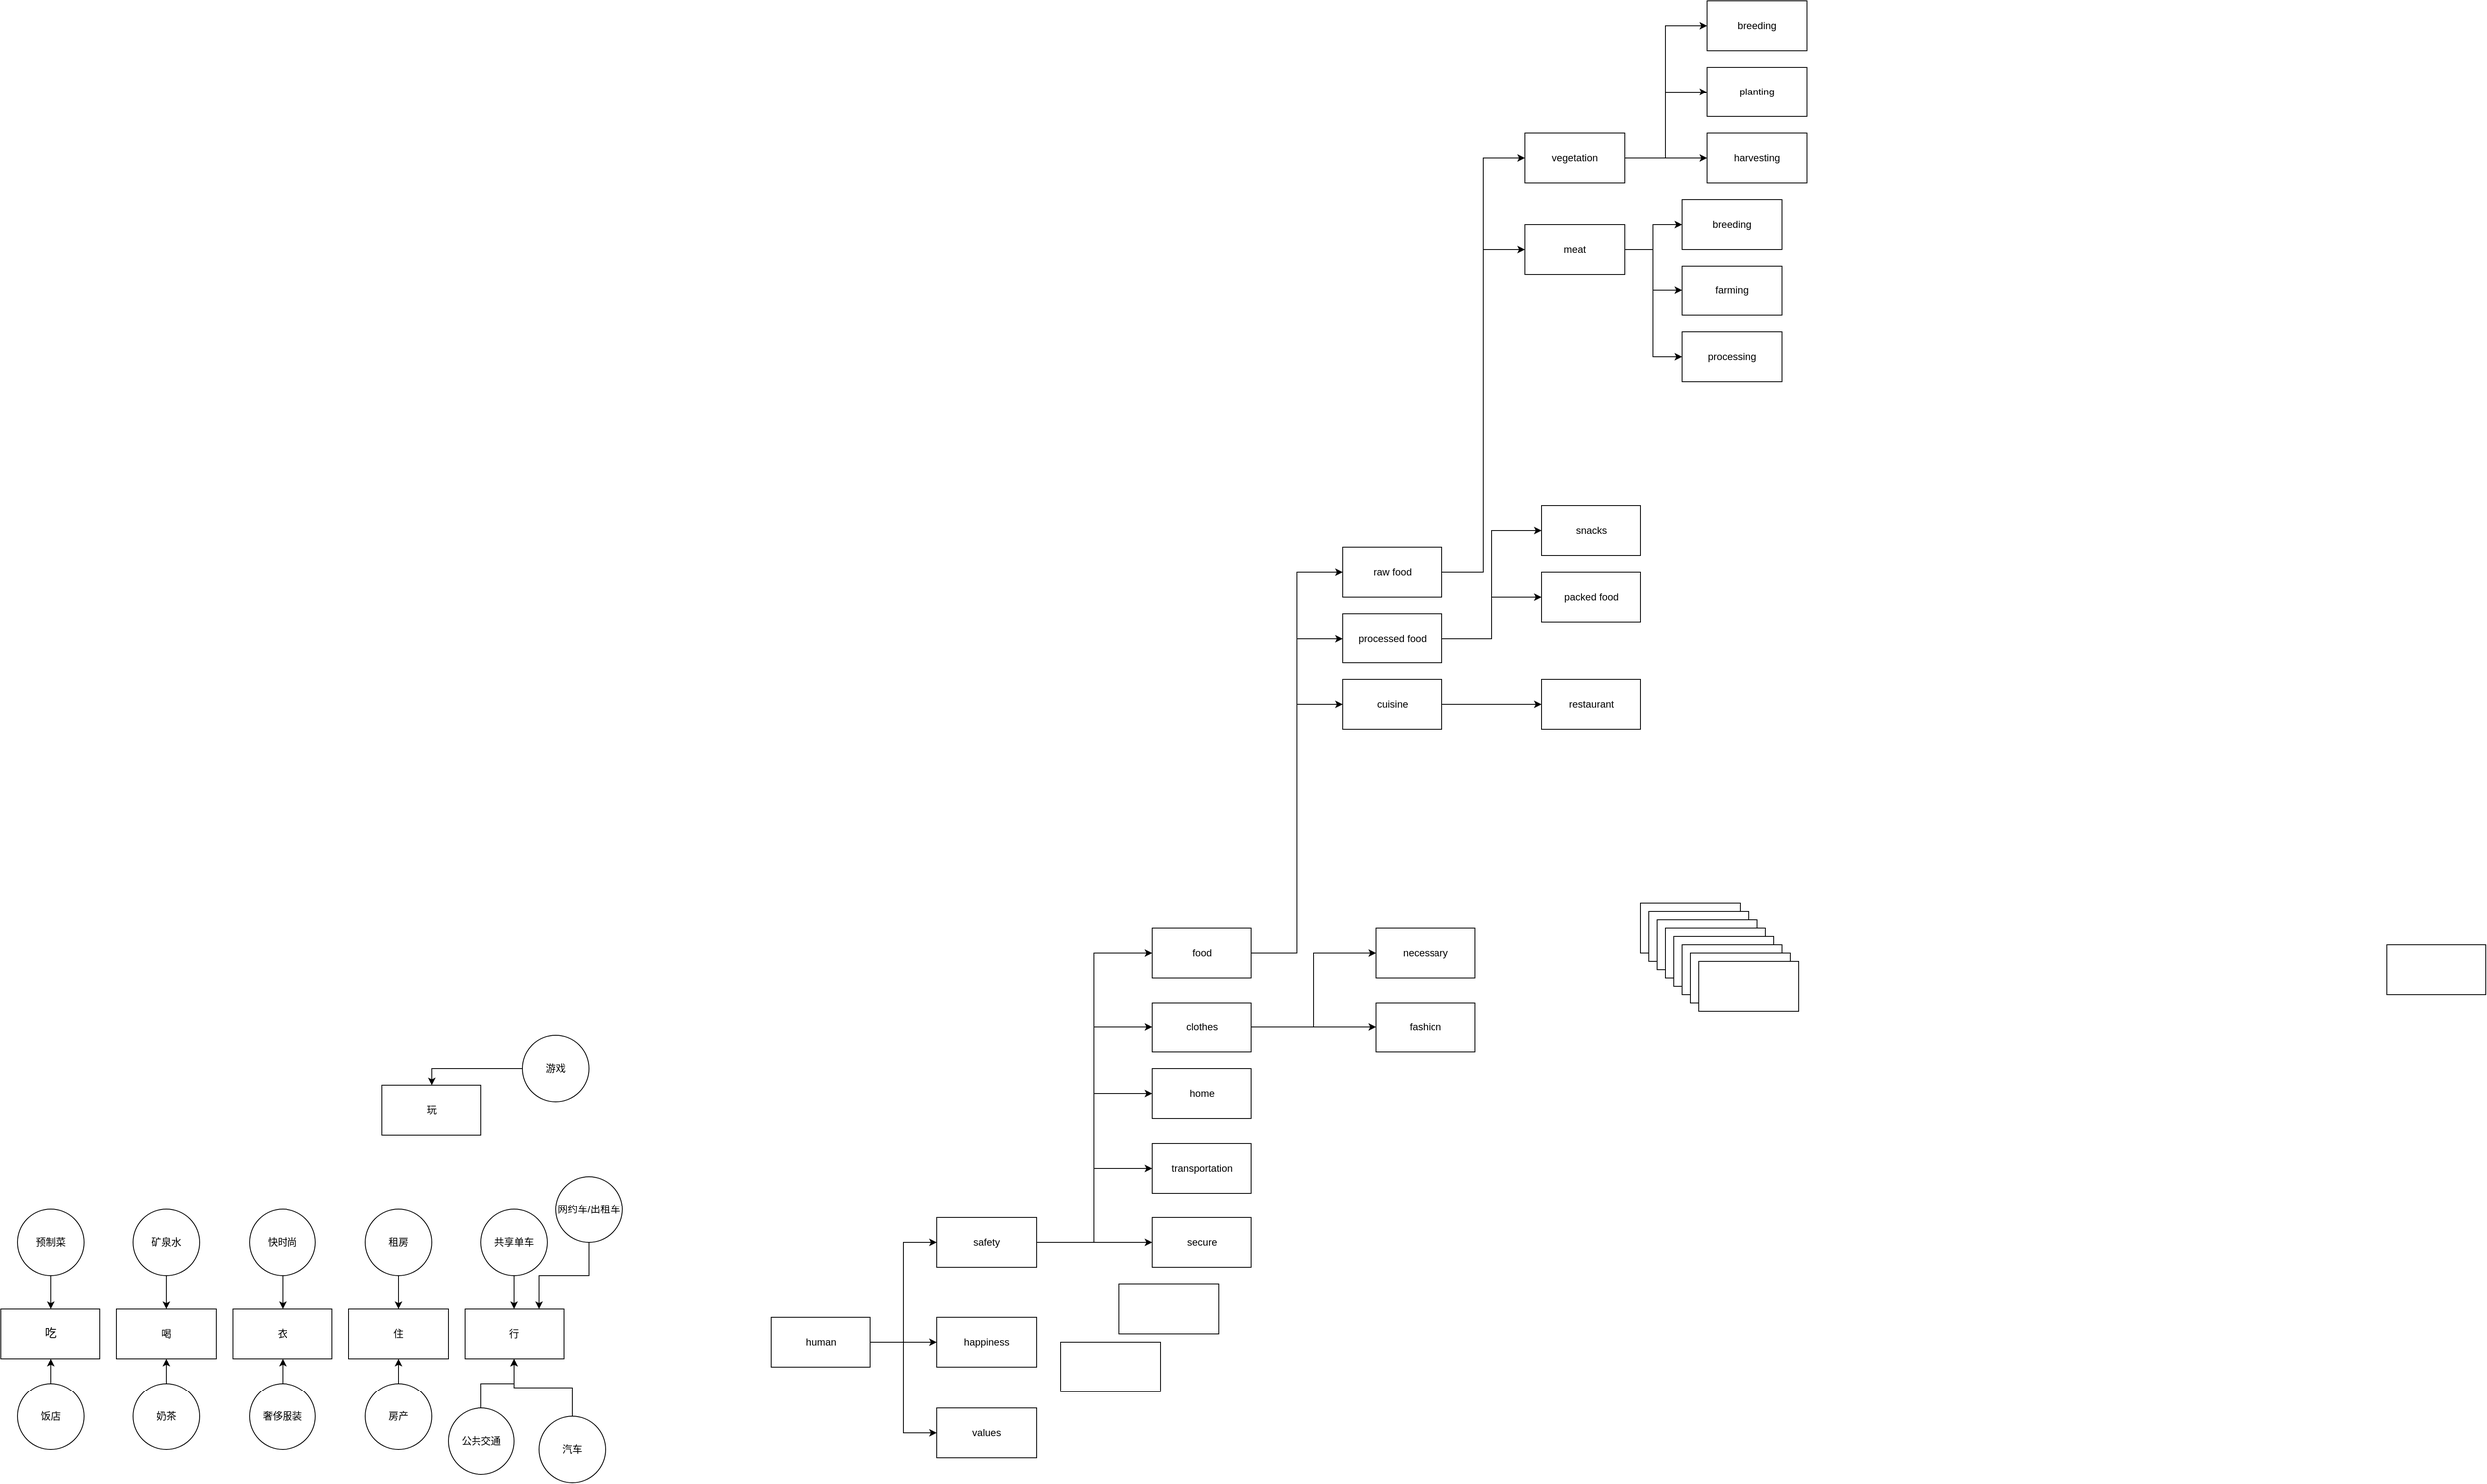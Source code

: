 <mxfile version="24.8.4">
  <diagram name="第 1 页" id="bKC5QmhDBSJt0FXYR_QA">
    <mxGraphModel dx="4406" dy="5330" grid="1" gridSize="10" guides="1" tooltips="1" connect="1" arrows="1" fold="1" page="1" pageScale="1" pageWidth="3300" pageHeight="4681" math="0" shadow="0">
      <root>
        <mxCell id="0" />
        <mxCell id="1" parent="0" />
        <mxCell id="_Jt70skvFzHEWjwzI6Lq-7" value="玩" style="whiteSpace=wrap;html=1;" parent="1" vertex="1">
          <mxGeometry x="-400" y="450" width="120" height="60" as="geometry" />
        </mxCell>
        <mxCell id="_Jt70skvFzHEWjwzI6Lq-33" style="edgeStyle=orthogonalEdgeStyle;rounded=0;orthogonalLoop=1;jettySize=auto;html=1;entryX=0.5;entryY=0;entryDx=0;entryDy=0;" parent="1" source="_Jt70skvFzHEWjwzI6Lq-32" target="_Jt70skvFzHEWjwzI6Lq-7" edge="1">
          <mxGeometry relative="1" as="geometry" />
        </mxCell>
        <mxCell id="_Jt70skvFzHEWjwzI6Lq-32" value="游戏" style="ellipse;whiteSpace=wrap;html=1;" parent="1" vertex="1">
          <mxGeometry x="-230" y="390" width="80" height="80" as="geometry" />
        </mxCell>
        <mxCell id="nXqNh91f3k578FwpFISp-6" style="edgeStyle=orthogonalEdgeStyle;rounded=0;orthogonalLoop=1;jettySize=auto;html=1;entryX=0;entryY=0.5;entryDx=0;entryDy=0;" edge="1" parent="1" source="nXqNh91f3k578FwpFISp-1" target="nXqNh91f3k578FwpFISp-2">
          <mxGeometry relative="1" as="geometry" />
        </mxCell>
        <mxCell id="nXqNh91f3k578FwpFISp-7" style="edgeStyle=orthogonalEdgeStyle;rounded=0;orthogonalLoop=1;jettySize=auto;html=1;entryX=0;entryY=0.5;entryDx=0;entryDy=0;" edge="1" parent="1" source="nXqNh91f3k578FwpFISp-1" target="nXqNh91f3k578FwpFISp-3">
          <mxGeometry relative="1" as="geometry" />
        </mxCell>
        <mxCell id="nXqNh91f3k578FwpFISp-8" style="edgeStyle=orthogonalEdgeStyle;rounded=0;orthogonalLoop=1;jettySize=auto;html=1;entryX=0;entryY=0.5;entryDx=0;entryDy=0;" edge="1" parent="1" source="nXqNh91f3k578FwpFISp-1" target="nXqNh91f3k578FwpFISp-4">
          <mxGeometry relative="1" as="geometry" />
        </mxCell>
        <mxCell id="nXqNh91f3k578FwpFISp-1" value="human" style="rounded=0;whiteSpace=wrap;html=1;" vertex="1" parent="1">
          <mxGeometry x="70" y="730" width="120" height="60" as="geometry" />
        </mxCell>
        <mxCell id="nXqNh91f3k578FwpFISp-10" value="" style="edgeStyle=orthogonalEdgeStyle;rounded=0;orthogonalLoop=1;jettySize=auto;html=1;entryX=0;entryY=0.5;entryDx=0;entryDy=0;" edge="1" parent="1" source="nXqNh91f3k578FwpFISp-2" target="nXqNh91f3k578FwpFISp-9">
          <mxGeometry relative="1" as="geometry" />
        </mxCell>
        <mxCell id="nXqNh91f3k578FwpFISp-29" style="edgeStyle=orthogonalEdgeStyle;rounded=0;orthogonalLoop=1;jettySize=auto;html=1;entryX=0;entryY=0.5;entryDx=0;entryDy=0;" edge="1" parent="1" source="nXqNh91f3k578FwpFISp-2" target="nXqNh91f3k578FwpFISp-28">
          <mxGeometry relative="1" as="geometry" />
        </mxCell>
        <mxCell id="nXqNh91f3k578FwpFISp-59" style="edgeStyle=orthogonalEdgeStyle;rounded=0;orthogonalLoop=1;jettySize=auto;html=1;entryX=0;entryY=0.5;entryDx=0;entryDy=0;" edge="1" parent="1" source="nXqNh91f3k578FwpFISp-2" target="nXqNh91f3k578FwpFISp-24">
          <mxGeometry relative="1" as="geometry" />
        </mxCell>
        <mxCell id="nXqNh91f3k578FwpFISp-60" style="edgeStyle=orthogonalEdgeStyle;rounded=0;orthogonalLoop=1;jettySize=auto;html=1;entryX=0;entryY=0.5;entryDx=0;entryDy=0;" edge="1" parent="1" source="nXqNh91f3k578FwpFISp-2" target="nXqNh91f3k578FwpFISp-23">
          <mxGeometry relative="1" as="geometry" />
        </mxCell>
        <mxCell id="nXqNh91f3k578FwpFISp-61" style="edgeStyle=orthogonalEdgeStyle;rounded=0;orthogonalLoop=1;jettySize=auto;html=1;entryX=0;entryY=0.5;entryDx=0;entryDy=0;" edge="1" parent="1" source="nXqNh91f3k578FwpFISp-2" target="nXqNh91f3k578FwpFISp-22">
          <mxGeometry relative="1" as="geometry" />
        </mxCell>
        <mxCell id="nXqNh91f3k578FwpFISp-2" value="safety" style="rounded=0;whiteSpace=wrap;html=1;" vertex="1" parent="1">
          <mxGeometry x="270" y="610" width="120" height="60" as="geometry" />
        </mxCell>
        <mxCell id="nXqNh91f3k578FwpFISp-3" value="happiness" style="rounded=0;whiteSpace=wrap;html=1;" vertex="1" parent="1">
          <mxGeometry x="270" y="730" width="120" height="60" as="geometry" />
        </mxCell>
        <mxCell id="nXqNh91f3k578FwpFISp-4" value="values" style="rounded=0;whiteSpace=wrap;html=1;" vertex="1" parent="1">
          <mxGeometry x="270" y="840" width="120" height="60" as="geometry" />
        </mxCell>
        <mxCell id="nXqNh91f3k578FwpFISp-62" style="edgeStyle=orthogonalEdgeStyle;rounded=0;orthogonalLoop=1;jettySize=auto;html=1;entryX=0;entryY=0.5;entryDx=0;entryDy=0;" edge="1" parent="1" source="nXqNh91f3k578FwpFISp-9" target="nXqNh91f3k578FwpFISp-26">
          <mxGeometry relative="1" as="geometry" />
        </mxCell>
        <mxCell id="nXqNh91f3k578FwpFISp-63" style="edgeStyle=orthogonalEdgeStyle;rounded=0;orthogonalLoop=1;jettySize=auto;html=1;entryX=0;entryY=0.5;entryDx=0;entryDy=0;" edge="1" parent="1" source="nXqNh91f3k578FwpFISp-9" target="nXqNh91f3k578FwpFISp-25">
          <mxGeometry relative="1" as="geometry" />
        </mxCell>
        <mxCell id="nXqNh91f3k578FwpFISp-69" value="" style="edgeStyle=orthogonalEdgeStyle;rounded=0;orthogonalLoop=1;jettySize=auto;html=1;entryX=0;entryY=0.5;entryDx=0;entryDy=0;" edge="1" parent="1" source="nXqNh91f3k578FwpFISp-9" target="nXqNh91f3k578FwpFISp-68">
          <mxGeometry relative="1" as="geometry" />
        </mxCell>
        <mxCell id="nXqNh91f3k578FwpFISp-9" value="food" style="rounded=0;whiteSpace=wrap;html=1;" vertex="1" parent="1">
          <mxGeometry x="530" y="260" width="120" height="60" as="geometry" />
        </mxCell>
        <mxCell id="nXqNh91f3k578FwpFISp-11" value="" style="rounded=0;whiteSpace=wrap;html=1;" vertex="1" parent="1">
          <mxGeometry x="420" y="760" width="120" height="60" as="geometry" />
        </mxCell>
        <mxCell id="nXqNh91f3k578FwpFISp-12" value="" style="rounded=0;whiteSpace=wrap;html=1;" vertex="1" parent="1">
          <mxGeometry x="420" y="760" width="120" height="60" as="geometry" />
        </mxCell>
        <mxCell id="nXqNh91f3k578FwpFISp-13" value="" style="rounded=0;whiteSpace=wrap;html=1;" vertex="1" parent="1">
          <mxGeometry x="1120" y="230" width="120" height="60" as="geometry" />
        </mxCell>
        <mxCell id="nXqNh91f3k578FwpFISp-14" value="farming" style="rounded=0;whiteSpace=wrap;html=1;" vertex="1" parent="1">
          <mxGeometry x="1170" y="-540" width="120" height="60" as="geometry" />
        </mxCell>
        <mxCell id="nXqNh91f3k578FwpFISp-15" value="breeding" style="rounded=0;whiteSpace=wrap;html=1;" vertex="1" parent="1">
          <mxGeometry x="1170" y="-620" width="120" height="60" as="geometry" />
        </mxCell>
        <mxCell id="nXqNh91f3k578FwpFISp-17" value="harvesting" style="rounded=0;whiteSpace=wrap;html=1;" vertex="1" parent="1">
          <mxGeometry x="1200" y="-700" width="120" height="60" as="geometry" />
        </mxCell>
        <mxCell id="nXqNh91f3k578FwpFISp-18" value="planting" style="rounded=0;whiteSpace=wrap;html=1;" vertex="1" parent="1">
          <mxGeometry x="1200" y="-780" width="120" height="60" as="geometry" />
        </mxCell>
        <mxCell id="nXqNh91f3k578FwpFISp-19" value="breeding" style="rounded=0;whiteSpace=wrap;html=1;" vertex="1" parent="1">
          <mxGeometry x="1200" y="-860" width="120" height="60" as="geometry" />
        </mxCell>
        <mxCell id="nXqNh91f3k578FwpFISp-76" style="edgeStyle=orthogonalEdgeStyle;rounded=0;orthogonalLoop=1;jettySize=auto;html=1;entryX=0;entryY=0.5;entryDx=0;entryDy=0;" edge="1" parent="1" source="nXqNh91f3k578FwpFISp-21" target="nXqNh91f3k578FwpFISp-15">
          <mxGeometry relative="1" as="geometry" />
        </mxCell>
        <mxCell id="nXqNh91f3k578FwpFISp-89" style="edgeStyle=orthogonalEdgeStyle;rounded=0;orthogonalLoop=1;jettySize=auto;html=1;entryX=0;entryY=0.5;entryDx=0;entryDy=0;" edge="1" parent="1" source="nXqNh91f3k578FwpFISp-21" target="nXqNh91f3k578FwpFISp-14">
          <mxGeometry relative="1" as="geometry" />
        </mxCell>
        <mxCell id="nXqNh91f3k578FwpFISp-90" style="edgeStyle=orthogonalEdgeStyle;rounded=0;orthogonalLoop=1;jettySize=auto;html=1;entryX=0;entryY=0.5;entryDx=0;entryDy=0;" edge="1" parent="1" source="nXqNh91f3k578FwpFISp-21" target="nXqNh91f3k578FwpFISp-88">
          <mxGeometry relative="1" as="geometry" />
        </mxCell>
        <mxCell id="nXqNh91f3k578FwpFISp-21" value="meat" style="rounded=0;whiteSpace=wrap;html=1;" vertex="1" parent="1">
          <mxGeometry x="980" y="-590" width="120" height="60" as="geometry" />
        </mxCell>
        <mxCell id="nXqNh91f3k578FwpFISp-22" value="transportation" style="rounded=0;whiteSpace=wrap;html=1;" vertex="1" parent="1">
          <mxGeometry x="530" y="520" width="120" height="60" as="geometry" />
        </mxCell>
        <mxCell id="nXqNh91f3k578FwpFISp-23" value="home" style="rounded=0;whiteSpace=wrap;html=1;" vertex="1" parent="1">
          <mxGeometry x="530" y="430" width="120" height="60" as="geometry" />
        </mxCell>
        <mxCell id="nXqNh91f3k578FwpFISp-65" value="" style="edgeStyle=orthogonalEdgeStyle;rounded=0;orthogonalLoop=1;jettySize=auto;html=1;entryX=0;entryY=0.5;entryDx=0;entryDy=0;" edge="1" parent="1" source="nXqNh91f3k578FwpFISp-24" target="nXqNh91f3k578FwpFISp-64">
          <mxGeometry relative="1" as="geometry" />
        </mxCell>
        <mxCell id="nXqNh91f3k578FwpFISp-67" value="" style="edgeStyle=orthogonalEdgeStyle;rounded=0;orthogonalLoop=1;jettySize=auto;html=1;" edge="1" parent="1" source="nXqNh91f3k578FwpFISp-24" target="nXqNh91f3k578FwpFISp-66">
          <mxGeometry relative="1" as="geometry" />
        </mxCell>
        <mxCell id="nXqNh91f3k578FwpFISp-24" value="clothes" style="rounded=0;whiteSpace=wrap;html=1;" vertex="1" parent="1">
          <mxGeometry x="530" y="350" width="120" height="60" as="geometry" />
        </mxCell>
        <mxCell id="nXqNh91f3k578FwpFISp-91" style="edgeStyle=orthogonalEdgeStyle;rounded=0;orthogonalLoop=1;jettySize=auto;html=1;entryX=0;entryY=0.5;entryDx=0;entryDy=0;" edge="1" parent="1" source="nXqNh91f3k578FwpFISp-25" target="nXqNh91f3k578FwpFISp-87">
          <mxGeometry relative="1" as="geometry" />
        </mxCell>
        <mxCell id="nXqNh91f3k578FwpFISp-92" style="edgeStyle=orthogonalEdgeStyle;rounded=0;orthogonalLoop=1;jettySize=auto;html=1;entryX=0;entryY=0.5;entryDx=0;entryDy=0;" edge="1" parent="1" source="nXqNh91f3k578FwpFISp-25" target="nXqNh91f3k578FwpFISp-86">
          <mxGeometry relative="1" as="geometry" />
        </mxCell>
        <mxCell id="nXqNh91f3k578FwpFISp-25" value="processed food" style="rounded=0;whiteSpace=wrap;html=1;" vertex="1" parent="1">
          <mxGeometry x="760" y="-120" width="120" height="60" as="geometry" />
        </mxCell>
        <mxCell id="nXqNh91f3k578FwpFISp-71" value="" style="edgeStyle=orthogonalEdgeStyle;rounded=0;orthogonalLoop=1;jettySize=auto;html=1;entryX=0;entryY=0.5;entryDx=0;entryDy=0;" edge="1" parent="1" source="nXqNh91f3k578FwpFISp-26" target="nXqNh91f3k578FwpFISp-70">
          <mxGeometry relative="1" as="geometry" />
        </mxCell>
        <mxCell id="nXqNh91f3k578FwpFISp-72" style="edgeStyle=orthogonalEdgeStyle;rounded=0;orthogonalLoop=1;jettySize=auto;html=1;entryX=0;entryY=0.5;entryDx=0;entryDy=0;" edge="1" parent="1" source="nXqNh91f3k578FwpFISp-26" target="nXqNh91f3k578FwpFISp-21">
          <mxGeometry relative="1" as="geometry" />
        </mxCell>
        <mxCell id="nXqNh91f3k578FwpFISp-26" value="raw food" style="rounded=0;whiteSpace=wrap;html=1;" vertex="1" parent="1">
          <mxGeometry x="760" y="-200" width="120" height="60" as="geometry" />
        </mxCell>
        <mxCell id="nXqNh91f3k578FwpFISp-27" value="" style="rounded=0;whiteSpace=wrap;html=1;" vertex="1" parent="1">
          <mxGeometry x="490" y="690" width="120" height="60" as="geometry" />
        </mxCell>
        <mxCell id="nXqNh91f3k578FwpFISp-28" value="secure" style="rounded=0;whiteSpace=wrap;html=1;" vertex="1" parent="1">
          <mxGeometry x="530" y="610" width="120" height="60" as="geometry" />
        </mxCell>
        <mxCell id="nXqNh91f3k578FwpFISp-30" value="&lt;p class=&quot;MsoNormal&quot;&gt;&lt;span style=&quot;mso-spacerun:&#39;yes&#39;;font-family:微软雅黑;mso-ascii-font-family:Arial;&lt;br/&gt;mso-hansi-font-family:Arial;mso-bidi-font-family:&#39;Times New Roman&#39;;font-size:10.5pt;&lt;br/&gt;mso-font-kerning:1.0pt;&quot;&gt;吃&lt;/span&gt;&lt;/p&gt;" style="whiteSpace=wrap;html=1;" vertex="1" parent="1">
          <mxGeometry x="-860" y="720" width="120" height="60" as="geometry" />
        </mxCell>
        <mxCell id="nXqNh91f3k578FwpFISp-31" value="喝" style="whiteSpace=wrap;html=1;" vertex="1" parent="1">
          <mxGeometry x="-720" y="720" width="120" height="60" as="geometry" />
        </mxCell>
        <mxCell id="nXqNh91f3k578FwpFISp-32" value="衣" style="whiteSpace=wrap;html=1;" vertex="1" parent="1">
          <mxGeometry x="-580" y="720" width="120" height="60" as="geometry" />
        </mxCell>
        <mxCell id="nXqNh91f3k578FwpFISp-33" value="住" style="whiteSpace=wrap;html=1;" vertex="1" parent="1">
          <mxGeometry x="-440" y="720" width="120" height="60" as="geometry" />
        </mxCell>
        <mxCell id="nXqNh91f3k578FwpFISp-34" value="行" style="whiteSpace=wrap;html=1;" vertex="1" parent="1">
          <mxGeometry x="-300" y="720" width="120" height="60" as="geometry" />
        </mxCell>
        <mxCell id="nXqNh91f3k578FwpFISp-35" value="" style="edgeStyle=orthogonalEdgeStyle;rounded=0;orthogonalLoop=1;jettySize=auto;html=1;" edge="1" parent="1" source="nXqNh91f3k578FwpFISp-36" target="nXqNh91f3k578FwpFISp-30">
          <mxGeometry relative="1" as="geometry" />
        </mxCell>
        <mxCell id="nXqNh91f3k578FwpFISp-36" value="预制菜" style="ellipse;whiteSpace=wrap;html=1;" vertex="1" parent="1">
          <mxGeometry x="-840" y="600" width="80" height="80" as="geometry" />
        </mxCell>
        <mxCell id="nXqNh91f3k578FwpFISp-37" value="" style="edgeStyle=orthogonalEdgeStyle;rounded=0;orthogonalLoop=1;jettySize=auto;html=1;" edge="1" parent="1" source="nXqNh91f3k578FwpFISp-38" target="nXqNh91f3k578FwpFISp-30">
          <mxGeometry relative="1" as="geometry" />
        </mxCell>
        <mxCell id="nXqNh91f3k578FwpFISp-38" value="饭店" style="ellipse;whiteSpace=wrap;html=1;" vertex="1" parent="1">
          <mxGeometry x="-840" y="810" width="80" height="80" as="geometry" />
        </mxCell>
        <mxCell id="nXqNh91f3k578FwpFISp-39" value="" style="edgeStyle=orthogonalEdgeStyle;rounded=0;orthogonalLoop=1;jettySize=auto;html=1;" edge="1" parent="1" source="nXqNh91f3k578FwpFISp-40" target="nXqNh91f3k578FwpFISp-31">
          <mxGeometry relative="1" as="geometry" />
        </mxCell>
        <mxCell id="nXqNh91f3k578FwpFISp-40" value="矿泉水" style="ellipse;whiteSpace=wrap;html=1;" vertex="1" parent="1">
          <mxGeometry x="-700" y="600" width="80" height="80" as="geometry" />
        </mxCell>
        <mxCell id="nXqNh91f3k578FwpFISp-41" value="" style="edgeStyle=orthogonalEdgeStyle;rounded=0;orthogonalLoop=1;jettySize=auto;html=1;" edge="1" parent="1" source="nXqNh91f3k578FwpFISp-42" target="nXqNh91f3k578FwpFISp-31">
          <mxGeometry relative="1" as="geometry" />
        </mxCell>
        <mxCell id="nXqNh91f3k578FwpFISp-42" value="奶茶" style="ellipse;whiteSpace=wrap;html=1;" vertex="1" parent="1">
          <mxGeometry x="-700" y="810" width="80" height="80" as="geometry" />
        </mxCell>
        <mxCell id="nXqNh91f3k578FwpFISp-43" value="" style="edgeStyle=orthogonalEdgeStyle;rounded=0;orthogonalLoop=1;jettySize=auto;html=1;" edge="1" parent="1" source="nXqNh91f3k578FwpFISp-44" target="nXqNh91f3k578FwpFISp-32">
          <mxGeometry relative="1" as="geometry" />
        </mxCell>
        <mxCell id="nXqNh91f3k578FwpFISp-44" value="奢侈服装" style="ellipse;whiteSpace=wrap;html=1;" vertex="1" parent="1">
          <mxGeometry x="-560" y="810" width="80" height="80" as="geometry" />
        </mxCell>
        <mxCell id="nXqNh91f3k578FwpFISp-45" value="" style="edgeStyle=orthogonalEdgeStyle;rounded=0;orthogonalLoop=1;jettySize=auto;html=1;" edge="1" parent="1" source="nXqNh91f3k578FwpFISp-46" target="nXqNh91f3k578FwpFISp-32">
          <mxGeometry relative="1" as="geometry" />
        </mxCell>
        <mxCell id="nXqNh91f3k578FwpFISp-46" value="快时尚" style="ellipse;whiteSpace=wrap;html=1;" vertex="1" parent="1">
          <mxGeometry x="-560" y="600" width="80" height="80" as="geometry" />
        </mxCell>
        <mxCell id="nXqNh91f3k578FwpFISp-47" value="" style="edgeStyle=orthogonalEdgeStyle;rounded=0;orthogonalLoop=1;jettySize=auto;html=1;" edge="1" parent="1" source="nXqNh91f3k578FwpFISp-48" target="nXqNh91f3k578FwpFISp-33">
          <mxGeometry relative="1" as="geometry" />
        </mxCell>
        <mxCell id="nXqNh91f3k578FwpFISp-48" value="租房" style="ellipse;whiteSpace=wrap;html=1;" vertex="1" parent="1">
          <mxGeometry x="-420" y="600" width="80" height="80" as="geometry" />
        </mxCell>
        <mxCell id="nXqNh91f3k578FwpFISp-49" value="" style="edgeStyle=orthogonalEdgeStyle;rounded=0;orthogonalLoop=1;jettySize=auto;html=1;" edge="1" parent="1" source="nXqNh91f3k578FwpFISp-50" target="nXqNh91f3k578FwpFISp-33">
          <mxGeometry relative="1" as="geometry" />
        </mxCell>
        <mxCell id="nXqNh91f3k578FwpFISp-50" value="房产" style="ellipse;whiteSpace=wrap;html=1;" vertex="1" parent="1">
          <mxGeometry x="-420" y="810" width="80" height="80" as="geometry" />
        </mxCell>
        <mxCell id="nXqNh91f3k578FwpFISp-51" value="" style="edgeStyle=orthogonalEdgeStyle;rounded=0;orthogonalLoop=1;jettySize=auto;html=1;" edge="1" parent="1" source="nXqNh91f3k578FwpFISp-52" target="nXqNh91f3k578FwpFISp-34">
          <mxGeometry relative="1" as="geometry" />
        </mxCell>
        <mxCell id="nXqNh91f3k578FwpFISp-52" value="共享单车" style="ellipse;whiteSpace=wrap;html=1;" vertex="1" parent="1">
          <mxGeometry x="-280" y="600" width="80" height="80" as="geometry" />
        </mxCell>
        <mxCell id="nXqNh91f3k578FwpFISp-53" style="edgeStyle=orthogonalEdgeStyle;rounded=0;orthogonalLoop=1;jettySize=auto;html=1;entryX=0.75;entryY=0;entryDx=0;entryDy=0;" edge="1" parent="1" source="nXqNh91f3k578FwpFISp-54" target="nXqNh91f3k578FwpFISp-34">
          <mxGeometry relative="1" as="geometry" />
        </mxCell>
        <mxCell id="nXqNh91f3k578FwpFISp-54" value="网约车/出租车" style="ellipse;whiteSpace=wrap;html=1;" vertex="1" parent="1">
          <mxGeometry x="-190" y="560" width="80" height="80" as="geometry" />
        </mxCell>
        <mxCell id="nXqNh91f3k578FwpFISp-55" value="" style="edgeStyle=orthogonalEdgeStyle;rounded=0;orthogonalLoop=1;jettySize=auto;html=1;" edge="1" parent="1" source="nXqNh91f3k578FwpFISp-56" target="nXqNh91f3k578FwpFISp-34">
          <mxGeometry relative="1" as="geometry" />
        </mxCell>
        <mxCell id="nXqNh91f3k578FwpFISp-56" value="公共交通" style="ellipse;whiteSpace=wrap;html=1;" vertex="1" parent="1">
          <mxGeometry x="-320" y="840" width="80" height="80" as="geometry" />
        </mxCell>
        <mxCell id="nXqNh91f3k578FwpFISp-57" style="edgeStyle=orthogonalEdgeStyle;rounded=0;orthogonalLoop=1;jettySize=auto;html=1;entryX=0.5;entryY=1;entryDx=0;entryDy=0;" edge="1" parent="1" source="nXqNh91f3k578FwpFISp-58" target="nXqNh91f3k578FwpFISp-34">
          <mxGeometry relative="1" as="geometry" />
        </mxCell>
        <mxCell id="nXqNh91f3k578FwpFISp-58" value="汽车" style="ellipse;whiteSpace=wrap;html=1;" vertex="1" parent="1">
          <mxGeometry x="-210" y="850" width="80" height="80" as="geometry" />
        </mxCell>
        <mxCell id="nXqNh91f3k578FwpFISp-64" value="necessary" style="rounded=0;whiteSpace=wrap;html=1;" vertex="1" parent="1">
          <mxGeometry x="800" y="260" width="120" height="60" as="geometry" />
        </mxCell>
        <mxCell id="nXqNh91f3k578FwpFISp-66" value="fashion" style="rounded=0;whiteSpace=wrap;html=1;" vertex="1" parent="1">
          <mxGeometry x="800" y="350" width="120" height="60" as="geometry" />
        </mxCell>
        <mxCell id="nXqNh91f3k578FwpFISp-93" style="edgeStyle=orthogonalEdgeStyle;rounded=0;orthogonalLoop=1;jettySize=auto;html=1;entryX=0;entryY=0.5;entryDx=0;entryDy=0;" edge="1" parent="1" source="nXqNh91f3k578FwpFISp-68" target="nXqNh91f3k578FwpFISp-85">
          <mxGeometry relative="1" as="geometry" />
        </mxCell>
        <mxCell id="nXqNh91f3k578FwpFISp-68" value="cuisine" style="rounded=0;whiteSpace=wrap;html=1;" vertex="1" parent="1">
          <mxGeometry x="760" y="-40" width="120" height="60" as="geometry" />
        </mxCell>
        <mxCell id="nXqNh91f3k578FwpFISp-73" style="edgeStyle=orthogonalEdgeStyle;rounded=0;orthogonalLoop=1;jettySize=auto;html=1;entryX=0;entryY=0.5;entryDx=0;entryDy=0;" edge="1" parent="1" source="nXqNh91f3k578FwpFISp-70" target="nXqNh91f3k578FwpFISp-19">
          <mxGeometry relative="1" as="geometry" />
        </mxCell>
        <mxCell id="nXqNh91f3k578FwpFISp-74" style="edgeStyle=orthogonalEdgeStyle;rounded=0;orthogonalLoop=1;jettySize=auto;html=1;entryX=0;entryY=0.5;entryDx=0;entryDy=0;" edge="1" parent="1" source="nXqNh91f3k578FwpFISp-70" target="nXqNh91f3k578FwpFISp-18">
          <mxGeometry relative="1" as="geometry" />
        </mxCell>
        <mxCell id="nXqNh91f3k578FwpFISp-75" style="edgeStyle=orthogonalEdgeStyle;rounded=0;orthogonalLoop=1;jettySize=auto;html=1;entryX=0;entryY=0.5;entryDx=0;entryDy=0;" edge="1" parent="1" source="nXqNh91f3k578FwpFISp-70" target="nXqNh91f3k578FwpFISp-17">
          <mxGeometry relative="1" as="geometry" />
        </mxCell>
        <mxCell id="nXqNh91f3k578FwpFISp-70" value="vegetation" style="rounded=0;whiteSpace=wrap;html=1;" vertex="1" parent="1">
          <mxGeometry x="980" y="-700" width="120" height="60" as="geometry" />
        </mxCell>
        <mxCell id="nXqNh91f3k578FwpFISp-77" value="" style="rounded=0;whiteSpace=wrap;html=1;" vertex="1" parent="1">
          <mxGeometry x="1130" y="240" width="120" height="60" as="geometry" />
        </mxCell>
        <mxCell id="nXqNh91f3k578FwpFISp-78" value="" style="rounded=0;whiteSpace=wrap;html=1;" vertex="1" parent="1">
          <mxGeometry x="1140" y="250" width="120" height="60" as="geometry" />
        </mxCell>
        <mxCell id="nXqNh91f3k578FwpFISp-79" value="" style="rounded=0;whiteSpace=wrap;html=1;" vertex="1" parent="1">
          <mxGeometry x="1150" y="260" width="120" height="60" as="geometry" />
        </mxCell>
        <mxCell id="nXqNh91f3k578FwpFISp-80" value="" style="rounded=0;whiteSpace=wrap;html=1;" vertex="1" parent="1">
          <mxGeometry x="1160" y="270" width="120" height="60" as="geometry" />
        </mxCell>
        <mxCell id="nXqNh91f3k578FwpFISp-81" value="" style="rounded=0;whiteSpace=wrap;html=1;" vertex="1" parent="1">
          <mxGeometry x="1170" y="280" width="120" height="60" as="geometry" />
        </mxCell>
        <mxCell id="nXqNh91f3k578FwpFISp-82" value="" style="rounded=0;whiteSpace=wrap;html=1;" vertex="1" parent="1">
          <mxGeometry x="1180" y="290" width="120" height="60" as="geometry" />
        </mxCell>
        <mxCell id="nXqNh91f3k578FwpFISp-83" value="" style="rounded=0;whiteSpace=wrap;html=1;" vertex="1" parent="1">
          <mxGeometry x="1190" y="300" width="120" height="60" as="geometry" />
        </mxCell>
        <mxCell id="nXqNh91f3k578FwpFISp-84" value="" style="rounded=0;whiteSpace=wrap;html=1;" vertex="1" parent="1">
          <mxGeometry x="2020" y="280" width="120" height="60" as="geometry" />
        </mxCell>
        <mxCell id="nXqNh91f3k578FwpFISp-85" value="restaurant" style="rounded=0;whiteSpace=wrap;html=1;" vertex="1" parent="1">
          <mxGeometry x="1000" y="-40" width="120" height="60" as="geometry" />
        </mxCell>
        <mxCell id="nXqNh91f3k578FwpFISp-86" value="packed food" style="rounded=0;whiteSpace=wrap;html=1;" vertex="1" parent="1">
          <mxGeometry x="1000" y="-170" width="120" height="60" as="geometry" />
        </mxCell>
        <mxCell id="nXqNh91f3k578FwpFISp-87" value="snacks" style="rounded=0;whiteSpace=wrap;html=1;" vertex="1" parent="1">
          <mxGeometry x="1000" y="-250" width="120" height="60" as="geometry" />
        </mxCell>
        <mxCell id="nXqNh91f3k578FwpFISp-88" value="processing" style="rounded=0;whiteSpace=wrap;html=1;" vertex="1" parent="1">
          <mxGeometry x="1170" y="-460" width="120" height="60" as="geometry" />
        </mxCell>
      </root>
    </mxGraphModel>
  </diagram>
</mxfile>
